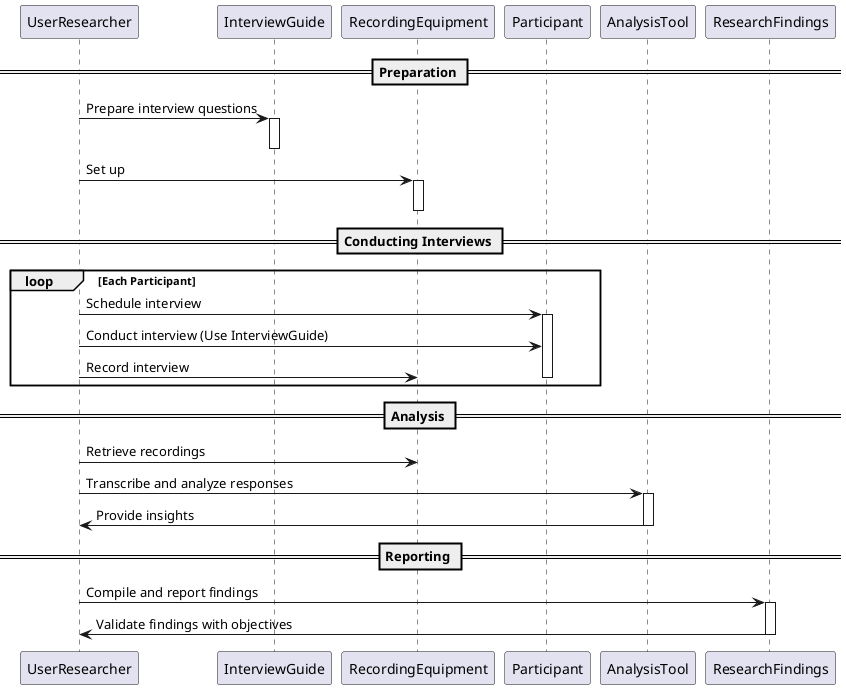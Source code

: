 @startuml
participant UserResearcher
participant InterviewGuide
participant RecordingEquipment
participant Participant
participant AnalysisTool
participant ResearchFindings

== Preparation ==
UserResearcher -> InterviewGuide : Prepare interview questions
activate InterviewGuide
deactivate InterviewGuide

UserResearcher -> RecordingEquipment : Set up
activate RecordingEquipment
deactivate RecordingEquipment

== Conducting Interviews ==
loop Each Participant
    UserResearcher -> Participant : Schedule interview
    activate Participant

    UserResearcher -> Participant : Conduct interview (Use InterviewGuide)
    UserResearcher -> RecordingEquipment : Record interview

    deactivate Participant
end

== Analysis ==
UserResearcher -> RecordingEquipment : Retrieve recordings
UserResearcher -> AnalysisTool : Transcribe and analyze responses
activate AnalysisTool
AnalysisTool -> UserResearcher : Provide insights
deactivate AnalysisTool

== Reporting ==
UserResearcher -> ResearchFindings : Compile and report findings
activate ResearchFindings
ResearchFindings -> UserResearcher : Validate findings with objectives
deactivate ResearchFindings

@enduml